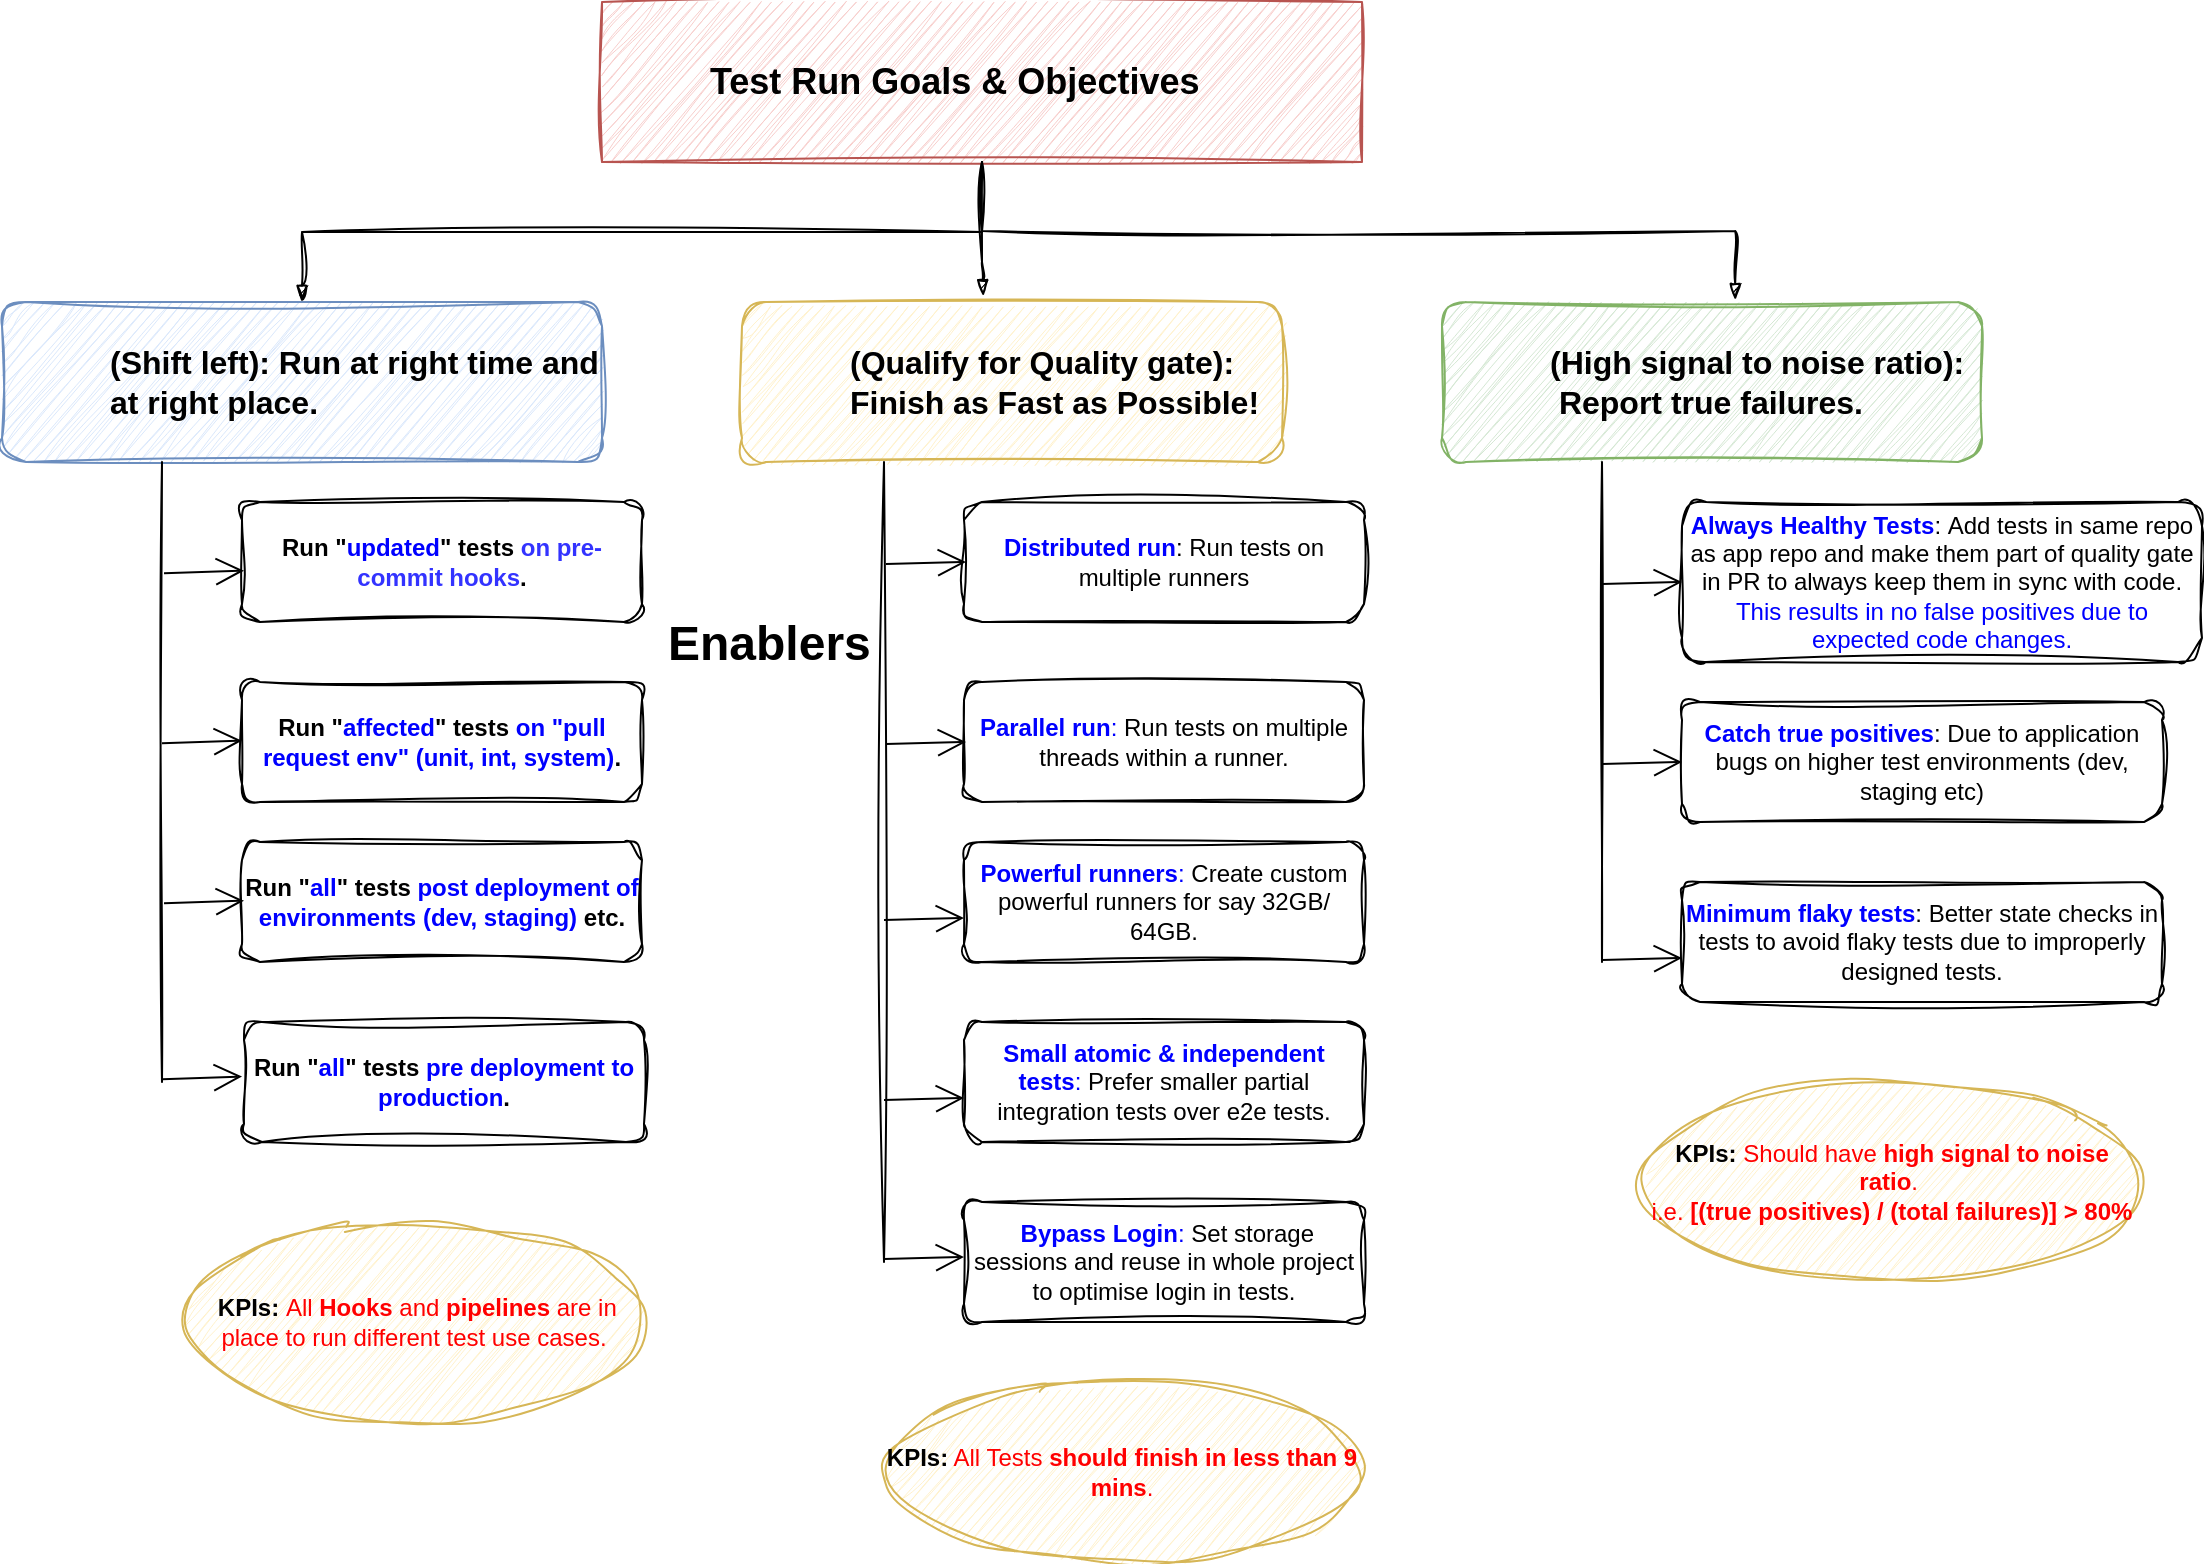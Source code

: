 <mxfile version="26.0.10">
  <diagram id="prtHgNgQTEPvFCAcTncT" name="Page-1">
    <mxGraphModel dx="655" dy="766" grid="1" gridSize="10" guides="1" tooltips="1" connect="1" arrows="1" fold="1" page="1" pageScale="1" pageWidth="827" pageHeight="1169" math="0" shadow="0">
      <root>
        <mxCell id="0" />
        <mxCell id="1" parent="0" />
        <UserObject label="&lt;font style=&quot;font-size: 18px;&quot;&gt;Test Run Goals &amp;amp; Objectives&lt;/font&gt;" name="Tessa Miller" position="CFO" location="Office 1" email="me@example.com" placeholders="1" link="https://www.draw.io" id="dcq4-NIjGIj9vY-xPq-j-47">
          <mxCell style="label;image=https://cdn4.iconfinder.com/data/icons/online-marketing-hand-drawn-vol-2/52/goals__seo__target__mission__office__shooting__business-1024.png;whiteSpace=wrap;html=1;rounded=0;glass=0;treeMoving=1;treeFolding=1;sketch=1;curveFitting=1;jiggle=2;fillColor=#f8cecc;strokeColor=#b85450;" vertex="1" parent="1">
            <mxGeometry x="1230" y="40" width="380" height="80" as="geometry" />
          </mxCell>
        </UserObject>
        <mxCell id="dcq4-NIjGIj9vY-xPq-j-48" value="" style="endArrow=blockThin;endFill=1;fontSize=11;edgeStyle=elbowEdgeStyle;elbow=vertical;rounded=0;sketch=1;curveFitting=1;jiggle=2;" edge="1" parent="1" source="dcq4-NIjGIj9vY-xPq-j-47" target="dcq4-NIjGIj9vY-xPq-j-49">
          <mxGeometry relative="1" as="geometry" />
        </mxCell>
        <UserObject label="&lt;span style=&quot;font-size: 16px;&quot;&gt;(Shift left): Run at right time and at right place.&amp;nbsp;&lt;/span&gt;" name="Edward Morrison" position="Brand Manager" location="Office 2" email="me@example.com" placeholders="1" link="https://www.draw.io" id="dcq4-NIjGIj9vY-xPq-j-49">
          <mxCell style="label;image=https://cdn3.iconfinder.com/data/icons/watchify-v1-0-80px/80/arrow-left-80px-1024.png;whiteSpace=wrap;html=1;rounded=1;glass=0;treeFolding=1;treeMoving=1;sketch=1;curveFitting=1;jiggle=2;fillColor=#dae8fc;strokeColor=#6c8ebf;shadow=0;align=left;movable=1;resizable=1;rotatable=1;deletable=1;editable=1;locked=0;connectable=1;" vertex="1" parent="1">
            <mxGeometry x="930" y="190" width="300" height="80" as="geometry" />
          </mxCell>
        </UserObject>
        <mxCell id="dcq4-NIjGIj9vY-xPq-j-50" value="" style="endArrow=blockThin;endFill=1;fontSize=11;edgeStyle=elbowEdgeStyle;elbow=vertical;rounded=0;sketch=1;curveFitting=1;jiggle=2;entryX=0.438;entryY=-0.037;entryDx=0;entryDy=0;entryPerimeter=0;" edge="1" parent="1">
          <mxGeometry relative="1" as="geometry">
            <mxPoint x="1420" y="120" as="sourcePoint" />
            <mxPoint x="1420.62" y="187.04" as="targetPoint" />
            <Array as="points">
              <mxPoint x="1435.5" y="170" />
            </Array>
          </mxGeometry>
        </mxCell>
        <UserObject label="&lt;font style=&quot;font-size: 16px;&quot;&gt;(Qualify for Quality gate):&amp;nbsp;&lt;/font&gt;&lt;div&gt;&lt;font style=&quot;font-size: 16px;&quot;&gt;Finish as Fast as Possible!&lt;/font&gt;&lt;/div&gt;" name="Evan Valet" position="HR Director" location="Office 4" email="me@example.com" placeholders="1" link="https://www.draw.io" id="dcq4-NIjGIj9vY-xPq-j-51">
          <mxCell style="label;image=https://cdn4.iconfinder.com/data/icons/doodle-5/155/rocket-1024.png;html=1;rounded=1;glass=0;treeFolding=1;treeMoving=1;sketch=1;curveFitting=1;jiggle=2;fillColor=#fff2cc;strokeColor=#d6b656;" vertex="1" parent="1">
            <mxGeometry x="1300" y="190" width="270" height="80" as="geometry" />
          </mxCell>
        </UserObject>
        <mxCell id="dcq4-NIjGIj9vY-xPq-j-52" value="" style="endArrow=blockThin;endFill=1;fontSize=11;edgeStyle=elbowEdgeStyle;elbow=vertical;rounded=0;sketch=1;curveFitting=1;jiggle=2;entryX=0.543;entryY=-0.012;entryDx=0;entryDy=0;entryPerimeter=0;" edge="1" parent="1" source="dcq4-NIjGIj9vY-xPq-j-47" target="dcq4-NIjGIj9vY-xPq-j-53">
          <mxGeometry relative="1" as="geometry">
            <mxPoint x="1730" y="190" as="targetPoint" />
          </mxGeometry>
        </mxCell>
        <UserObject label="&lt;font style=&quot;font-size: 16px;&quot;&gt;(High signal to noise ratio):&amp;nbsp; &amp;nbsp;&lt;/font&gt;&lt;span style=&quot;font-size: 16px; background-color: transparent; color: light-dark(rgb(0, 0, 0), rgb(255, 255, 255));&quot;&gt;Report true failures.&lt;/span&gt;" name="Alison Donovan" position="System Admin" location="Office 3" email="me@example.com" placeholders="1" link="https://www.draw.io" id="dcq4-NIjGIj9vY-xPq-j-53">
          <mxCell style="label;image=https://cdn4.iconfinder.com/data/icons/software-and-web-technology/100/reliability-1024.png;whiteSpace=wrap;html=1;rounded=1;glass=0;sketch=1;curveFitting=1;jiggle=2;fillColor=#d5e8d4;strokeColor=#82b366;" vertex="1" parent="1">
            <mxGeometry x="1650" y="190" width="270" height="80" as="geometry" />
          </mxCell>
        </UserObject>
        <mxCell id="dcq4-NIjGIj9vY-xPq-j-54" value="&lt;b&gt;&lt;font style=&quot;color: rgb(0, 0, 255);&quot;&gt;Distributed run&lt;/font&gt;&lt;/b&gt;: Run tests on multiple runners" style="rounded=1;whiteSpace=wrap;html=1;sketch=1;curveFitting=1;jiggle=2;" vertex="1" parent="1">
          <mxGeometry x="1411" y="290" width="200" height="60" as="geometry" />
        </mxCell>
        <mxCell id="dcq4-NIjGIj9vY-xPq-j-55" value="&lt;h1 style=&quot;margin-top: 0px;&quot;&gt;Enablers&lt;/h1&gt;" style="text;html=1;whiteSpace=wrap;overflow=hidden;rounded=0;sketch=1;curveFitting=1;jiggle=2;" vertex="1" parent="1">
          <mxGeometry x="1261" y="340" width="180" height="40" as="geometry" />
        </mxCell>
        <mxCell id="dcq4-NIjGIj9vY-xPq-j-56" value="&lt;font style=&quot;color: rgb(0, 0, 255);&quot;&gt;&lt;b&gt;Parallel run&lt;/b&gt;:&lt;/font&gt; Run tests on multiple threads within a runner." style="rounded=1;whiteSpace=wrap;html=1;sketch=1;curveFitting=1;jiggle=2;" vertex="1" parent="1">
          <mxGeometry x="1411" y="380" width="200" height="60" as="geometry" />
        </mxCell>
        <mxCell id="dcq4-NIjGIj9vY-xPq-j-57" value="&lt;font style=&quot;color: rgb(0, 0, 255);&quot;&gt;&lt;b&gt;Powerful runners&lt;/b&gt;:&lt;/font&gt; Create custom powerful runners for say 32GB/ 64GB." style="rounded=1;whiteSpace=wrap;html=1;sketch=1;curveFitting=1;jiggle=2;" vertex="1" parent="1">
          <mxGeometry x="1411" y="460" width="200" height="60" as="geometry" />
        </mxCell>
        <mxCell id="dcq4-NIjGIj9vY-xPq-j-58" value="&lt;b&gt;KPIs:&lt;/b&gt; &lt;font style=&quot;color: rgb(255, 0, 0);&quot;&gt;All Tests &lt;b&gt;should finish in less than 9 mins&lt;/b&gt;.&lt;/font&gt;" style="ellipse;whiteSpace=wrap;html=1;fillColor=#fff2cc;strokeColor=#d6b656;sketch=1;curveFitting=1;jiggle=2;" vertex="1" parent="1">
          <mxGeometry x="1370" y="730" width="240" height="90" as="geometry" />
        </mxCell>
        <mxCell id="dcq4-NIjGIj9vY-xPq-j-59" value="" style="endArrow=open;endFill=1;endSize=12;html=1;rounded=0;" edge="1" parent="1">
          <mxGeometry width="160" relative="1" as="geometry">
            <mxPoint x="1372" y="411" as="sourcePoint" />
            <mxPoint x="1412" y="410" as="targetPoint" />
          </mxGeometry>
        </mxCell>
        <mxCell id="dcq4-NIjGIj9vY-xPq-j-60" value="" style="endArrow=open;endFill=1;endSize=12;html=1;rounded=0;" edge="1" parent="1">
          <mxGeometry width="160" relative="1" as="geometry">
            <mxPoint x="1372" y="321" as="sourcePoint" />
            <mxPoint x="1412" y="320" as="targetPoint" />
          </mxGeometry>
        </mxCell>
        <mxCell id="dcq4-NIjGIj9vY-xPq-j-61" value="&lt;b&gt;Run &quot;&lt;font style=&quot;color: rgb(0, 0, 255);&quot;&gt;updated&lt;/font&gt;&quot; tests &lt;font style=&quot;color: rgb(51, 51, 255);&quot;&gt;on pre-commit hooks&lt;/font&gt;.&lt;/b&gt;" style="rounded=1;whiteSpace=wrap;html=1;sketch=1;curveFitting=1;jiggle=2;" vertex="1" parent="1">
          <mxGeometry x="1050" y="290" width="200" height="60" as="geometry" />
        </mxCell>
        <mxCell id="dcq4-NIjGIj9vY-xPq-j-62" value="&lt;b&gt;Run &quot;&lt;font style=&quot;color: rgb(0, 0, 255);&quot;&gt;affected&lt;/font&gt;&quot; tests &lt;font style=&quot;color: rgb(0, 0, 255);&quot;&gt;on &quot;pull request env&quot; (unit, int, system)&lt;/font&gt;.&lt;/b&gt;" style="rounded=1;whiteSpace=wrap;html=1;sketch=1;curveFitting=1;jiggle=2;" vertex="1" parent="1">
          <mxGeometry x="1050" y="380" width="200" height="60" as="geometry" />
        </mxCell>
        <mxCell id="dcq4-NIjGIj9vY-xPq-j-63" value="&lt;b&gt;Run &quot;&lt;font style=&quot;color: rgb(0, 0, 255);&quot;&gt;all&lt;/font&gt;&quot; tests &lt;font style=&quot;color: rgb(0, 0, 255);&quot;&gt;post deployment of environments (dev, staging)&lt;/font&gt; etc.&lt;/b&gt;" style="rounded=1;whiteSpace=wrap;html=1;sketch=1;curveFitting=1;jiggle=2;" vertex="1" parent="1">
          <mxGeometry x="1050" y="460" width="200" height="60" as="geometry" />
        </mxCell>
        <mxCell id="dcq4-NIjGIj9vY-xPq-j-64" value="&lt;div&gt;&lt;b style=&quot;background-color: transparent; color: light-dark(rgb(0, 0, 0), rgb(255, 255, 255));&quot;&gt;&amp;nbsp;KPIs:&lt;/b&gt;&lt;span style=&quot;background-color: transparent; color: light-dark(rgb(0, 0, 0), rgb(255, 255, 255));&quot;&gt;&amp;nbsp;&lt;/span&gt;&lt;span style=&quot;background-color: transparent;&quot;&gt;&lt;font style=&quot;color: light-dark(rgb(255, 0, 0), rgb(255, 255, 255));&quot;&gt;All &lt;b style=&quot;&quot;&gt;Hooks&lt;/b&gt; and &lt;b style=&quot;&quot;&gt;pipelines&lt;/b&gt; are in place to run different test use cases.&lt;/font&gt;&lt;/span&gt;&lt;/div&gt;" style="ellipse;whiteSpace=wrap;html=1;fillColor=#fff2cc;strokeColor=#d6b656;sketch=1;curveFitting=1;jiggle=2;" vertex="1" parent="1">
          <mxGeometry x="1021" y="650" width="230" height="100" as="geometry" />
        </mxCell>
        <mxCell id="dcq4-NIjGIj9vY-xPq-j-65" value="&lt;b&gt;Run &quot;&lt;font style=&quot;color: rgb(0, 0, 255);&quot;&gt;all&lt;/font&gt;&quot; tests &lt;font style=&quot;color: rgb(0, 0, 255);&quot;&gt;pre&lt;/font&gt; &lt;font style=&quot;color: rgb(0, 0, 255);&quot;&gt;deployment to production&lt;/font&gt;.&lt;/b&gt;" style="rounded=1;whiteSpace=wrap;html=1;sketch=1;curveFitting=1;jiggle=2;" vertex="1" parent="1">
          <mxGeometry x="1051" y="550" width="200" height="60" as="geometry" />
        </mxCell>
        <mxCell id="dcq4-NIjGIj9vY-xPq-j-66" value="" style="endArrow=open;endFill=1;endSize=12;html=1;rounded=0;" edge="1" parent="1">
          <mxGeometry width="160" relative="1" as="geometry">
            <mxPoint x="1011" y="490.673" as="sourcePoint" />
            <mxPoint x="1051" y="489.326" as="targetPoint" />
          </mxGeometry>
        </mxCell>
        <mxCell id="dcq4-NIjGIj9vY-xPq-j-67" value="" style="endArrow=open;endFill=1;endSize=12;html=1;rounded=0;" edge="1" parent="1">
          <mxGeometry width="160" relative="1" as="geometry">
            <mxPoint x="1010" y="410.677" as="sourcePoint" />
            <mxPoint x="1050" y="409.33" as="targetPoint" />
          </mxGeometry>
        </mxCell>
        <mxCell id="dcq4-NIjGIj9vY-xPq-j-68" value="" style="endArrow=open;endFill=1;endSize=12;html=1;rounded=0;" edge="1" parent="1">
          <mxGeometry width="160" relative="1" as="geometry">
            <mxPoint x="1011" y="325.677" as="sourcePoint" />
            <mxPoint x="1051" y="324.33" as="targetPoint" />
          </mxGeometry>
        </mxCell>
        <mxCell id="dcq4-NIjGIj9vY-xPq-j-69" value="" style="endArrow=none;html=1;rounded=0;sketch=1;curveFitting=1;jiggle=2;" edge="1" parent="1">
          <mxGeometry width="50" height="50" relative="1" as="geometry">
            <mxPoint x="1010" y="580" as="sourcePoint" />
            <mxPoint x="1010" y="270" as="targetPoint" />
          </mxGeometry>
        </mxCell>
        <mxCell id="dcq4-NIjGIj9vY-xPq-j-70" value="" style="endArrow=open;endFill=1;endSize=12;html=1;rounded=0;" edge="1" parent="1">
          <mxGeometry width="160" relative="1" as="geometry">
            <mxPoint x="1010" y="578.652" as="sourcePoint" />
            <mxPoint x="1050" y="577.304" as="targetPoint" />
          </mxGeometry>
        </mxCell>
        <mxCell id="dcq4-NIjGIj9vY-xPq-j-71" value="&lt;b&gt;KPIs:&lt;/b&gt;&amp;nbsp;&lt;font color=&quot;#ff0000&quot;&gt;Should have&lt;b&gt; high signal to noise ratio&lt;/b&gt;.&amp;nbsp;&lt;/font&gt;&lt;div&gt;&lt;font color=&quot;#ff0000&quot;&gt;i.e. &lt;b&gt;[(true positives) / (total failures)] &amp;gt; 80%&lt;/b&gt;&lt;/font&gt;&lt;/div&gt;" style="ellipse;whiteSpace=wrap;html=1;fillColor=#fff2cc;strokeColor=#d6b656;sketch=1;curveFitting=1;jiggle=2;" vertex="1" parent="1">
          <mxGeometry x="1750" y="580" width="250" height="100" as="geometry" />
        </mxCell>
        <mxCell id="dcq4-NIjGIj9vY-xPq-j-72" value="&lt;font style=&quot;color: rgb(0, 0, 255);&quot;&gt;&lt;b&gt;Small atomic &amp;amp; independent tests&lt;/b&gt;:&lt;/font&gt;&amp;nbsp;Prefer smaller partial integration tests over e2e tests." style="rounded=1;whiteSpace=wrap;html=1;sketch=1;curveFitting=1;jiggle=2;" vertex="1" parent="1">
          <mxGeometry x="1411" y="550" width="200" height="60" as="geometry" />
        </mxCell>
        <mxCell id="dcq4-NIjGIj9vY-xPq-j-73" value="" style="endArrow=open;endFill=1;endSize=12;html=1;rounded=0;" edge="1" parent="1">
          <mxGeometry width="160" relative="1" as="geometry">
            <mxPoint x="1371" y="589" as="sourcePoint" />
            <mxPoint x="1411" y="588" as="targetPoint" />
          </mxGeometry>
        </mxCell>
        <mxCell id="dcq4-NIjGIj9vY-xPq-j-74" value="" style="endArrow=none;html=1;rounded=0;sketch=1;curveFitting=1;jiggle=2;" edge="1" parent="1">
          <mxGeometry width="50" height="50" relative="1" as="geometry">
            <mxPoint x="1371" y="670" as="sourcePoint" />
            <mxPoint x="1371" y="270" as="targetPoint" />
          </mxGeometry>
        </mxCell>
        <mxCell id="dcq4-NIjGIj9vY-xPq-j-75" value="" style="endArrow=open;endFill=1;endSize=12;html=1;rounded=0;" edge="1" parent="1">
          <mxGeometry width="160" relative="1" as="geometry">
            <mxPoint x="1371" y="499" as="sourcePoint" />
            <mxPoint x="1411" y="498" as="targetPoint" />
          </mxGeometry>
        </mxCell>
        <mxCell id="dcq4-NIjGIj9vY-xPq-j-76" value="&lt;font style=&quot;color: rgb(0, 0, 255);&quot;&gt;&lt;b&gt;&amp;nbsp;Bypass Login&lt;/b&gt;:&lt;/font&gt;&amp;nbsp;Set storage sessions and reuse in whole project to optimise login in tests." style="rounded=1;whiteSpace=wrap;html=1;sketch=1;curveFitting=1;jiggle=2;" vertex="1" parent="1">
          <mxGeometry x="1411" y="640" width="200" height="60" as="geometry" />
        </mxCell>
        <mxCell id="dcq4-NIjGIj9vY-xPq-j-77" value="" style="endArrow=open;endFill=1;endSize=12;html=1;rounded=0;" edge="1" parent="1">
          <mxGeometry width="160" relative="1" as="geometry">
            <mxPoint x="1371" y="668.5" as="sourcePoint" />
            <mxPoint x="1411" y="667.5" as="targetPoint" />
          </mxGeometry>
        </mxCell>
        <mxCell id="dcq4-NIjGIj9vY-xPq-j-78" value="&lt;b&gt;&lt;font style=&quot;color: rgb(0, 0, 255);&quot;&gt;Always Healthy Tests&lt;/font&gt;&lt;/b&gt;:&amp;nbsp;Add tests in same repo as app repo and make them part of quality gate in PR to always keep them in sync with code. &lt;font style=&quot;color: rgb(0, 0, 255);&quot;&gt;This results in&amp;nbsp;&lt;/font&gt;&lt;font style=&quot;color: rgb(0, 0, 255);&quot;&gt;no false positives due to expecte&lt;/font&gt;&lt;font style=&quot;color: rgb(0, 0, 255);&quot;&gt;d code changes.&lt;/font&gt;" style="rounded=1;whiteSpace=wrap;html=1;sketch=1;curveFitting=1;jiggle=2;" vertex="1" parent="1">
          <mxGeometry x="1770" y="290" width="260" height="80" as="geometry" />
        </mxCell>
        <mxCell id="dcq4-NIjGIj9vY-xPq-j-79" value="&lt;b&gt;&lt;font style=&quot;color: rgb(0, 0, 255);&quot;&gt;Catch true positives&lt;/font&gt;&lt;/b&gt;: Due to application bugs on higher test environments (dev, staging etc)" style="rounded=1;whiteSpace=wrap;html=1;sketch=1;curveFitting=1;jiggle=2;" vertex="1" parent="1">
          <mxGeometry x="1770" y="390" width="240" height="60" as="geometry" />
        </mxCell>
        <mxCell id="dcq4-NIjGIj9vY-xPq-j-80" value="&lt;b&gt;&lt;font style=&quot;color: rgb(0, 0, 255);&quot;&gt;Minimum flaky tests&lt;/font&gt;&lt;/b&gt;: Better state checks in tests to avoid flaky tests due to improperly designed tests." style="rounded=1;whiteSpace=wrap;html=1;sketch=1;curveFitting=1;jiggle=2;" vertex="1" parent="1">
          <mxGeometry x="1770" y="480" width="240" height="60" as="geometry" />
        </mxCell>
        <mxCell id="dcq4-NIjGIj9vY-xPq-j-81" value="" style="endArrow=open;endFill=1;endSize=12;html=1;rounded=0;" edge="1" parent="1">
          <mxGeometry width="160" relative="1" as="geometry">
            <mxPoint x="1730" y="519" as="sourcePoint" />
            <mxPoint x="1770" y="518" as="targetPoint" />
          </mxGeometry>
        </mxCell>
        <mxCell id="dcq4-NIjGIj9vY-xPq-j-82" value="" style="endArrow=open;endFill=1;endSize=12;html=1;rounded=0;" edge="1" parent="1">
          <mxGeometry width="160" relative="1" as="geometry">
            <mxPoint x="1730" y="421" as="sourcePoint" />
            <mxPoint x="1770" y="420" as="targetPoint" />
          </mxGeometry>
        </mxCell>
        <mxCell id="dcq4-NIjGIj9vY-xPq-j-83" value="" style="endArrow=open;endFill=1;endSize=12;html=1;rounded=0;" edge="1" parent="1">
          <mxGeometry width="160" relative="1" as="geometry">
            <mxPoint x="1730" y="331" as="sourcePoint" />
            <mxPoint x="1770" y="330" as="targetPoint" />
          </mxGeometry>
        </mxCell>
        <mxCell id="dcq4-NIjGIj9vY-xPq-j-84" value="" style="endArrow=none;html=1;rounded=0;sketch=1;curveFitting=1;jiggle=2;" edge="1" parent="1">
          <mxGeometry width="50" height="50" relative="1" as="geometry">
            <mxPoint x="1730" y="520" as="sourcePoint" />
            <mxPoint x="1730" y="270" as="targetPoint" />
          </mxGeometry>
        </mxCell>
      </root>
    </mxGraphModel>
  </diagram>
</mxfile>
